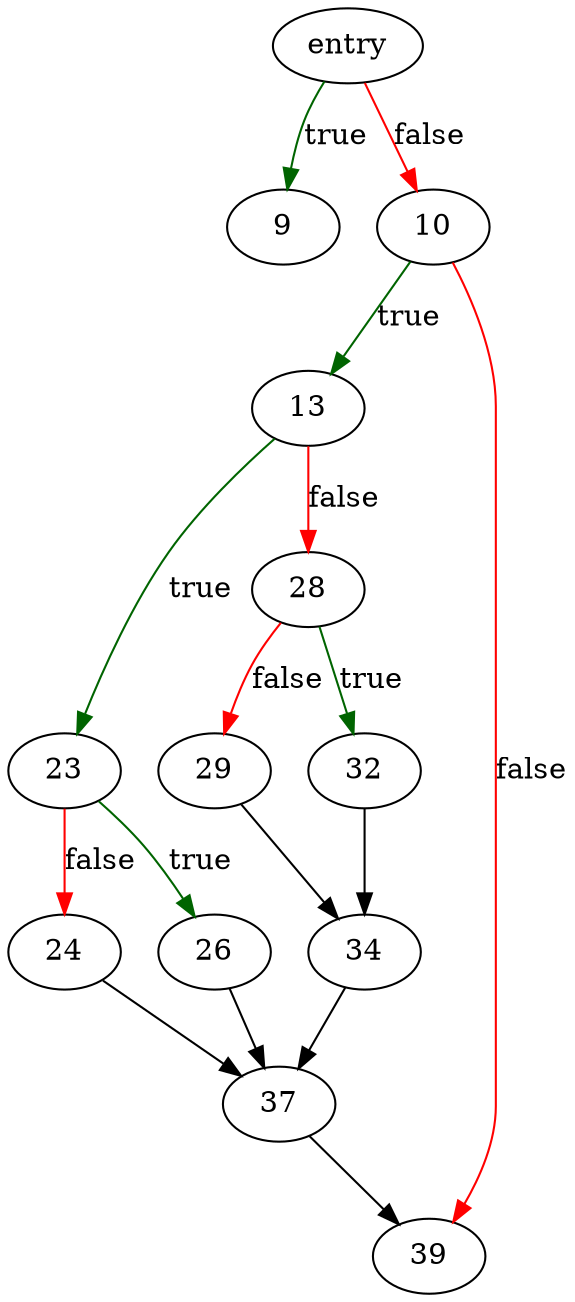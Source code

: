 digraph "wrapf" {
	// Node definitions.
	1 [label=entry];
	9;
	10;
	13;
	23;
	24;
	26;
	28;
	29;
	32;
	34;
	37;
	39;

	// Edge definitions.
	1 -> 9 [
		color=darkgreen
		label=true
	];
	1 -> 10 [
		color=red
		label=false
	];
	10 -> 13 [
		color=darkgreen
		label=true
	];
	10 -> 39 [
		color=red
		label=false
	];
	13 -> 23 [
		color=darkgreen
		label=true
	];
	13 -> 28 [
		color=red
		label=false
	];
	23 -> 24 [
		color=red
		label=false
	];
	23 -> 26 [
		color=darkgreen
		label=true
	];
	24 -> 37;
	26 -> 37;
	28 -> 29 [
		color=red
		label=false
	];
	28 -> 32 [
		color=darkgreen
		label=true
	];
	29 -> 34;
	32 -> 34;
	34 -> 37;
	37 -> 39;
}